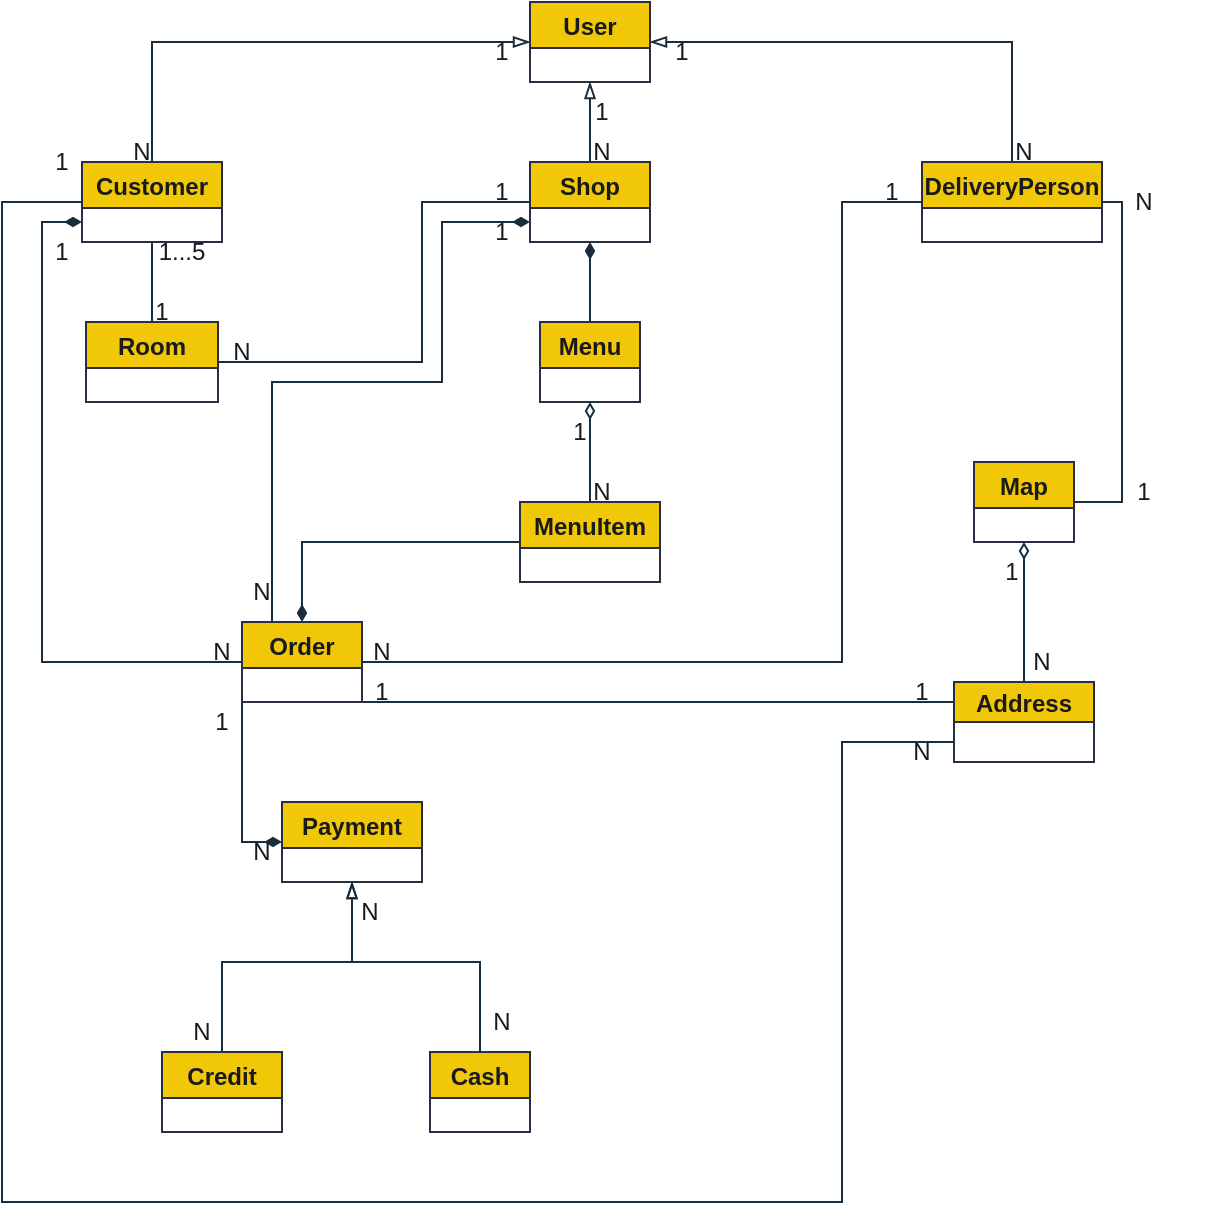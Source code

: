 <mxfile version="17.1.3" type="device"><diagram id="C5RBs43oDa-KdzZeNtuy" name="Page-1"><mxGraphModel dx="989" dy="551" grid="1" gridSize="10" guides="1" tooltips="1" connect="1" arrows="1" fold="1" page="1" pageScale="1" pageWidth="827" pageHeight="1169" background="#FFFFFF" math="0" shadow="0"><root><mxCell id="WIyWlLk6GJQsqaUBKTNV-0"/><mxCell id="WIyWlLk6GJQsqaUBKTNV-1" parent="WIyWlLk6GJQsqaUBKTNV-0"/><mxCell id="latmgmY7Nr6nbQ9gTKRY-16" style="edgeStyle=orthogonalEdgeStyle;orthogonalLoop=1;jettySize=auto;html=1;entryX=0.5;entryY=0;entryDx=0;entryDy=0;endArrow=none;endFill=0;startArrow=blockThin;startFill=0;rounded=0;labelBackgroundColor=#EEEEEE;strokeColor=#182E3E;fontColor=#1A1A1A;" edge="1" parent="WIyWlLk6GJQsqaUBKTNV-1" source="latmgmY7Nr6nbQ9gTKRY-2" target="latmgmY7Nr6nbQ9gTKRY-3"><mxGeometry relative="1" as="geometry"/></mxCell><mxCell id="latmgmY7Nr6nbQ9gTKRY-17" style="edgeStyle=orthogonalEdgeStyle;orthogonalLoop=1;jettySize=auto;html=1;entryX=0.5;entryY=0;entryDx=0;entryDy=0;endArrow=none;endFill=0;startArrow=blockThin;startFill=0;rounded=0;labelBackgroundColor=#EEEEEE;strokeColor=#182E3E;fontColor=#1A1A1A;" edge="1" parent="WIyWlLk6GJQsqaUBKTNV-1" source="latmgmY7Nr6nbQ9gTKRY-2" target="latmgmY7Nr6nbQ9gTKRY-4"><mxGeometry relative="1" as="geometry"/></mxCell><mxCell id="latmgmY7Nr6nbQ9gTKRY-18" style="edgeStyle=orthogonalEdgeStyle;orthogonalLoop=1;jettySize=auto;html=1;entryX=0.5;entryY=0;entryDx=0;entryDy=0;startArrow=blockThin;startFill=0;endArrow=none;endFill=0;rounded=0;labelBackgroundColor=#EEEEEE;strokeColor=#182E3E;fontColor=#1A1A1A;" edge="1" parent="WIyWlLk6GJQsqaUBKTNV-1" source="latmgmY7Nr6nbQ9gTKRY-2" target="latmgmY7Nr6nbQ9gTKRY-5"><mxGeometry relative="1" as="geometry"/></mxCell><mxCell id="latmgmY7Nr6nbQ9gTKRY-2" value="User" style="swimlane;rounded=0;fillColor=#F0C808;strokeColor=#2B2D42;fontColor=#1A1A1A;" vertex="1" parent="WIyWlLk6GJQsqaUBKTNV-1"><mxGeometry x="414" y="60" width="60" height="40" as="geometry"/></mxCell><mxCell id="latmgmY7Nr6nbQ9gTKRY-45" style="edgeStyle=orthogonalEdgeStyle;orthogonalLoop=1;jettySize=auto;html=1;exitX=0;exitY=0.5;exitDx=0;exitDy=0;entryX=0;entryY=0.75;entryDx=0;entryDy=0;startArrow=none;startFill=0;endArrow=none;endFill=0;elbow=vertical;rounded=0;labelBackgroundColor=#EEEEEE;strokeColor=#182E3E;fontColor=#1A1A1A;" edge="1" parent="WIyWlLk6GJQsqaUBKTNV-1" source="latmgmY7Nr6nbQ9gTKRY-3" target="latmgmY7Nr6nbQ9gTKRY-13"><mxGeometry relative="1" as="geometry"><Array as="points"><mxPoint x="150" y="160"/><mxPoint x="150" y="660"/><mxPoint x="570" y="660"/><mxPoint x="570" y="430"/></Array></mxGeometry></mxCell><mxCell id="latmgmY7Nr6nbQ9gTKRY-3" value="Customer" style="swimlane;startSize=23;rounded=0;fillColor=#F0C808;strokeColor=#2B2D42;fontColor=#1A1A1A;" vertex="1" parent="WIyWlLk6GJQsqaUBKTNV-1"><mxGeometry x="190" y="140" width="70" height="40" as="geometry"/></mxCell><mxCell id="latmgmY7Nr6nbQ9gTKRY-72" value="1" style="text;html=1;strokeColor=none;fillColor=none;align=center;verticalAlign=middle;whiteSpace=wrap;rounded=0;fontColor=#1A1A1A;" vertex="1" parent="latmgmY7Nr6nbQ9gTKRY-3"><mxGeometry x="-40" y="-10" width="60" height="20" as="geometry"/></mxCell><mxCell id="latmgmY7Nr6nbQ9gTKRY-37" style="edgeStyle=orthogonalEdgeStyle;orthogonalLoop=1;jettySize=auto;html=1;entryX=0.5;entryY=0;entryDx=0;entryDy=0;startArrow=diamondThin;startFill=1;endArrow=none;endFill=0;rounded=0;labelBackgroundColor=#EEEEEE;strokeColor=#182E3E;fontColor=#1A1A1A;" edge="1" parent="WIyWlLk6GJQsqaUBKTNV-1" source="latmgmY7Nr6nbQ9gTKRY-4" target="latmgmY7Nr6nbQ9gTKRY-14"><mxGeometry relative="1" as="geometry"/></mxCell><mxCell id="latmgmY7Nr6nbQ9gTKRY-41" style="edgeStyle=orthogonalEdgeStyle;orthogonalLoop=1;jettySize=auto;html=1;exitX=0;exitY=0.75;exitDx=0;exitDy=0;entryX=0.25;entryY=0;entryDx=0;entryDy=0;startArrow=diamondThin;startFill=1;endArrow=none;endFill=0;elbow=vertical;rounded=0;labelBackgroundColor=#EEEEEE;strokeColor=#182E3E;fontColor=#1A1A1A;" edge="1" parent="WIyWlLk6GJQsqaUBKTNV-1" source="latmgmY7Nr6nbQ9gTKRY-4" target="latmgmY7Nr6nbQ9gTKRY-7"><mxGeometry relative="1" as="geometry"><Array as="points"><mxPoint x="370" y="170"/><mxPoint x="370" y="250"/><mxPoint x="285" y="250"/></Array></mxGeometry></mxCell><mxCell id="latmgmY7Nr6nbQ9gTKRY-4" value="Shop" style="swimlane;rounded=0;fillColor=#F0C808;strokeColor=#2B2D42;fontColor=#1A1A1A;" vertex="1" parent="WIyWlLk6GJQsqaUBKTNV-1"><mxGeometry x="414" y="140" width="60" height="40" as="geometry"/></mxCell><mxCell id="latmgmY7Nr6nbQ9gTKRY-49" style="edgeStyle=orthogonalEdgeStyle;orthogonalLoop=1;jettySize=auto;html=1;entryX=1;entryY=0.5;entryDx=0;entryDy=0;startArrow=none;startFill=0;endArrow=none;endFill=0;elbow=vertical;rounded=0;labelBackgroundColor=#EEEEEE;strokeColor=#182E3E;fontColor=#1A1A1A;" edge="1" parent="WIyWlLk6GJQsqaUBKTNV-1" source="latmgmY7Nr6nbQ9gTKRY-5" target="latmgmY7Nr6nbQ9gTKRY-12"><mxGeometry relative="1" as="geometry"><Array as="points"><mxPoint x="710" y="160"/><mxPoint x="710" y="310"/></Array></mxGeometry></mxCell><mxCell id="latmgmY7Nr6nbQ9gTKRY-5" value="DeliveryPerson" style="swimlane;startSize=23;rounded=0;fillColor=#F0C808;strokeColor=#2B2D42;fontColor=#1A1A1A;" vertex="1" parent="WIyWlLk6GJQsqaUBKTNV-1"><mxGeometry x="610" y="140" width="90" height="40" as="geometry"/></mxCell><mxCell id="latmgmY7Nr6nbQ9gTKRY-35" style="edgeStyle=orthogonalEdgeStyle;orthogonalLoop=1;jettySize=auto;html=1;entryX=0.5;entryY=1;entryDx=0;entryDy=0;startArrow=none;startFill=0;endArrow=none;endFill=0;rounded=0;labelBackgroundColor=#EEEEEE;strokeColor=#182E3E;fontColor=#1A1A1A;" edge="1" parent="WIyWlLk6GJQsqaUBKTNV-1" source="latmgmY7Nr6nbQ9gTKRY-6" target="latmgmY7Nr6nbQ9gTKRY-3"><mxGeometry relative="1" as="geometry"/></mxCell><mxCell id="latmgmY7Nr6nbQ9gTKRY-39" style="edgeStyle=orthogonalEdgeStyle;orthogonalLoop=1;jettySize=auto;html=1;entryX=0;entryY=0.5;entryDx=0;entryDy=0;startArrow=none;startFill=0;endArrow=none;endFill=0;rounded=0;labelBackgroundColor=#EEEEEE;strokeColor=#182E3E;fontColor=#1A1A1A;" edge="1" parent="WIyWlLk6GJQsqaUBKTNV-1" source="latmgmY7Nr6nbQ9gTKRY-6" target="latmgmY7Nr6nbQ9gTKRY-4"><mxGeometry relative="1" as="geometry"><Array as="points"><mxPoint x="360" y="240"/><mxPoint x="360" y="160"/></Array></mxGeometry></mxCell><mxCell id="latmgmY7Nr6nbQ9gTKRY-6" value="Room" style="swimlane;rounded=0;fillColor=#F0C808;strokeColor=#2B2D42;fontColor=#1A1A1A;" vertex="1" parent="WIyWlLk6GJQsqaUBKTNV-1"><mxGeometry x="192" y="220" width="66" height="40" as="geometry"/></mxCell><mxCell id="latmgmY7Nr6nbQ9gTKRY-31" style="edgeStyle=orthogonalEdgeStyle;orthogonalLoop=1;jettySize=auto;html=1;entryX=0;entryY=0.5;entryDx=0;entryDy=0;startArrow=none;startFill=0;endArrow=diamondThin;endFill=1;rounded=0;labelBackgroundColor=#EEEEEE;strokeColor=#182E3E;fontColor=#1A1A1A;" edge="1" parent="WIyWlLk6GJQsqaUBKTNV-1" source="latmgmY7Nr6nbQ9gTKRY-7" target="latmgmY7Nr6nbQ9gTKRY-8"><mxGeometry relative="1" as="geometry"><Array as="points"><mxPoint x="270" y="480"/></Array></mxGeometry></mxCell><mxCell id="latmgmY7Nr6nbQ9gTKRY-42" style="edgeStyle=orthogonalEdgeStyle;orthogonalLoop=1;jettySize=auto;html=1;entryX=0;entryY=0.75;entryDx=0;entryDy=0;startArrow=none;startFill=0;endArrow=diamondThin;endFill=1;rounded=0;labelBackgroundColor=#EEEEEE;strokeColor=#182E3E;fontColor=#1A1A1A;" edge="1" parent="WIyWlLk6GJQsqaUBKTNV-1" source="latmgmY7Nr6nbQ9gTKRY-7" target="latmgmY7Nr6nbQ9gTKRY-3"><mxGeometry relative="1" as="geometry"/></mxCell><mxCell id="latmgmY7Nr6nbQ9gTKRY-43" style="edgeStyle=orthogonalEdgeStyle;orthogonalLoop=1;jettySize=auto;html=1;entryX=0;entryY=0.5;entryDx=0;entryDy=0;startArrow=none;startFill=0;endArrow=none;endFill=0;elbow=vertical;rounded=0;labelBackgroundColor=#EEEEEE;strokeColor=#182E3E;fontColor=#1A1A1A;" edge="1" parent="WIyWlLk6GJQsqaUBKTNV-1" source="latmgmY7Nr6nbQ9gTKRY-7" target="latmgmY7Nr6nbQ9gTKRY-5"><mxGeometry relative="1" as="geometry"><Array as="points"><mxPoint x="570" y="390"/><mxPoint x="570" y="160"/></Array></mxGeometry></mxCell><mxCell id="latmgmY7Nr6nbQ9gTKRY-47" style="edgeStyle=orthogonalEdgeStyle;orthogonalLoop=1;jettySize=auto;html=1;entryX=0;entryY=0.25;entryDx=0;entryDy=0;startArrow=none;startFill=0;endArrow=none;endFill=0;elbow=vertical;rounded=0;labelBackgroundColor=#EEEEEE;strokeColor=#182E3E;fontColor=#1A1A1A;" edge="1" parent="WIyWlLk6GJQsqaUBKTNV-1" target="latmgmY7Nr6nbQ9gTKRY-13"><mxGeometry relative="1" as="geometry"><mxPoint x="330" y="400" as="sourcePoint"/><Array as="points"><mxPoint x="480" y="410"/><mxPoint x="480" y="410"/></Array></mxGeometry></mxCell><mxCell id="latmgmY7Nr6nbQ9gTKRY-7" value="Order" style="swimlane;rounded=0;fillColor=#F0C808;strokeColor=#2B2D42;fontColor=#1A1A1A;" vertex="1" parent="WIyWlLk6GJQsqaUBKTNV-1"><mxGeometry x="270" y="370" width="60" height="40" as="geometry"/></mxCell><mxCell id="latmgmY7Nr6nbQ9gTKRY-8" value="Payment" style="swimlane;startSize=23;rounded=0;fillColor=#F0C808;strokeColor=#2B2D42;fontColor=#1A1A1A;" vertex="1" parent="WIyWlLk6GJQsqaUBKTNV-1"><mxGeometry x="290" y="460" width="70" height="40" as="geometry"/></mxCell><mxCell id="latmgmY7Nr6nbQ9gTKRY-34" style="edgeStyle=orthogonalEdgeStyle;orthogonalLoop=1;jettySize=auto;html=1;entryX=0.5;entryY=1;entryDx=0;entryDy=0;startArrow=none;startFill=0;endArrow=blockThin;endFill=0;rounded=0;labelBackgroundColor=#EEEEEE;strokeColor=#182E3E;fontColor=#1A1A1A;" edge="1" parent="WIyWlLk6GJQsqaUBKTNV-1" source="latmgmY7Nr6nbQ9gTKRY-9" target="latmgmY7Nr6nbQ9gTKRY-8"><mxGeometry relative="1" as="geometry"><Array as="points"><mxPoint x="389" y="540"/><mxPoint x="325" y="540"/></Array></mxGeometry></mxCell><mxCell id="latmgmY7Nr6nbQ9gTKRY-9" value="Cash" style="swimlane;rounded=0;fillColor=#F0C808;strokeColor=#2B2D42;fontColor=#1A1A1A;" vertex="1" parent="WIyWlLk6GJQsqaUBKTNV-1"><mxGeometry x="364" y="585" width="50" height="40" as="geometry"/></mxCell><mxCell id="latmgmY7Nr6nbQ9gTKRY-33" style="edgeStyle=orthogonalEdgeStyle;orthogonalLoop=1;jettySize=auto;html=1;entryX=0.5;entryY=1;entryDx=0;entryDy=0;startArrow=none;startFill=0;endArrow=blockThin;endFill=0;rounded=0;labelBackgroundColor=#EEEEEE;strokeColor=#182E3E;fontColor=#1A1A1A;" edge="1" parent="WIyWlLk6GJQsqaUBKTNV-1" source="latmgmY7Nr6nbQ9gTKRY-10" target="latmgmY7Nr6nbQ9gTKRY-8"><mxGeometry relative="1" as="geometry"><Array as="points"><mxPoint x="260" y="540"/><mxPoint x="325" y="540"/></Array></mxGeometry></mxCell><mxCell id="latmgmY7Nr6nbQ9gTKRY-10" value="Credit" style="swimlane;rounded=0;fillColor=#F0C808;strokeColor=#2B2D42;fontColor=#1A1A1A;" vertex="1" parent="WIyWlLk6GJQsqaUBKTNV-1"><mxGeometry x="230" y="585" width="60" height="40" as="geometry"/></mxCell><mxCell id="latmgmY7Nr6nbQ9gTKRY-44" style="edgeStyle=orthogonalEdgeStyle;orthogonalLoop=1;jettySize=auto;html=1;entryX=0.5;entryY=0;entryDx=0;entryDy=0;startArrow=diamondThin;startFill=0;endArrow=none;endFill=0;elbow=vertical;rounded=0;labelBackgroundColor=#EEEEEE;strokeColor=#182E3E;fontColor=#1A1A1A;" edge="1" parent="WIyWlLk6GJQsqaUBKTNV-1" source="latmgmY7Nr6nbQ9gTKRY-12" target="latmgmY7Nr6nbQ9gTKRY-13"><mxGeometry relative="1" as="geometry"/></mxCell><mxCell id="latmgmY7Nr6nbQ9gTKRY-12" value="Map" style="swimlane;rounded=0;fillColor=#F0C808;strokeColor=#2B2D42;fontColor=#1A1A1A;" vertex="1" parent="WIyWlLk6GJQsqaUBKTNV-1"><mxGeometry x="636" y="290" width="50" height="40" as="geometry"/></mxCell><mxCell id="latmgmY7Nr6nbQ9gTKRY-13" value="Address" style="swimlane;rounded=0;startSize=20;fillColor=#F0C808;strokeColor=#2B2D42;fontColor=#1A1A1A;" vertex="1" parent="WIyWlLk6GJQsqaUBKTNV-1"><mxGeometry x="626" y="400" width="70" height="40" as="geometry"/></mxCell><mxCell id="latmgmY7Nr6nbQ9gTKRY-38" style="edgeStyle=orthogonalEdgeStyle;orthogonalLoop=1;jettySize=auto;html=1;entryX=0.5;entryY=0;entryDx=0;entryDy=0;startArrow=diamondThin;startFill=0;endArrow=none;endFill=0;rounded=0;labelBackgroundColor=#EEEEEE;strokeColor=#182E3E;fontColor=#1A1A1A;" edge="1" parent="WIyWlLk6GJQsqaUBKTNV-1" source="latmgmY7Nr6nbQ9gTKRY-14" target="latmgmY7Nr6nbQ9gTKRY-15"><mxGeometry relative="1" as="geometry"/></mxCell><mxCell id="latmgmY7Nr6nbQ9gTKRY-14" value="Menu" style="swimlane;rounded=0;fillColor=#F0C808;strokeColor=#2B2D42;fontColor=#1A1A1A;" vertex="1" parent="WIyWlLk6GJQsqaUBKTNV-1"><mxGeometry x="419" y="220" width="50" height="40" as="geometry"/></mxCell><mxCell id="latmgmY7Nr6nbQ9gTKRY-40" style="edgeStyle=orthogonalEdgeStyle;orthogonalLoop=1;jettySize=auto;html=1;entryX=0.5;entryY=0;entryDx=0;entryDy=0;startArrow=none;startFill=0;endArrow=diamondThin;endFill=1;rounded=0;labelBackgroundColor=#EEEEEE;strokeColor=#182E3E;fontColor=#1A1A1A;" edge="1" parent="WIyWlLk6GJQsqaUBKTNV-1" source="latmgmY7Nr6nbQ9gTKRY-15" target="latmgmY7Nr6nbQ9gTKRY-7"><mxGeometry relative="1" as="geometry"/></mxCell><mxCell id="latmgmY7Nr6nbQ9gTKRY-15" value="MenuItem" style="swimlane;rounded=0;fillColor=#F0C808;strokeColor=#2B2D42;fontColor=#1A1A1A;" vertex="1" parent="WIyWlLk6GJQsqaUBKTNV-1"><mxGeometry x="409" y="310" width="70" height="40" as="geometry"/></mxCell><mxCell id="latmgmY7Nr6nbQ9gTKRY-19" value="N" style="text;html=1;strokeColor=none;fillColor=none;align=center;verticalAlign=middle;whiteSpace=wrap;rounded=0;fontColor=#1A1A1A;" vertex="1" parent="WIyWlLk6GJQsqaUBKTNV-1"><mxGeometry x="190" y="120" width="60" height="30" as="geometry"/></mxCell><mxCell id="latmgmY7Nr6nbQ9gTKRY-22" value="N" style="text;html=1;strokeColor=none;fillColor=none;align=center;verticalAlign=middle;whiteSpace=wrap;rounded=0;fontColor=#1A1A1A;" vertex="1" parent="WIyWlLk6GJQsqaUBKTNV-1"><mxGeometry x="420" y="120" width="60" height="30" as="geometry"/></mxCell><mxCell id="latmgmY7Nr6nbQ9gTKRY-23" value="N" style="text;html=1;strokeColor=none;fillColor=none;align=center;verticalAlign=middle;whiteSpace=wrap;rounded=0;fontColor=#1A1A1A;" vertex="1" parent="WIyWlLk6GJQsqaUBKTNV-1"><mxGeometry x="631" y="120" width="60" height="30" as="geometry"/></mxCell><mxCell id="latmgmY7Nr6nbQ9gTKRY-24" value="1" style="text;html=1;strokeColor=none;fillColor=none;align=center;verticalAlign=middle;whiteSpace=wrap;rounded=0;fontColor=#1A1A1A;" vertex="1" parent="WIyWlLk6GJQsqaUBKTNV-1"><mxGeometry x="370" y="70" width="60" height="30" as="geometry"/></mxCell><mxCell id="latmgmY7Nr6nbQ9gTKRY-25" value="1" style="text;html=1;strokeColor=none;fillColor=none;align=center;verticalAlign=middle;whiteSpace=wrap;rounded=0;fontColor=#1A1A1A;" vertex="1" parent="WIyWlLk6GJQsqaUBKTNV-1"><mxGeometry x="420" y="100" width="60" height="30" as="geometry"/></mxCell><mxCell id="latmgmY7Nr6nbQ9gTKRY-27" value="1" style="text;html=1;strokeColor=none;fillColor=none;align=center;verticalAlign=middle;whiteSpace=wrap;rounded=0;fontColor=#1A1A1A;" vertex="1" parent="WIyWlLk6GJQsqaUBKTNV-1"><mxGeometry x="460" y="70" width="60" height="30" as="geometry"/></mxCell><mxCell id="latmgmY7Nr6nbQ9gTKRY-50" value="N" style="text;html=1;strokeColor=none;fillColor=none;align=center;verticalAlign=middle;whiteSpace=wrap;rounded=0;fontColor=#1A1A1A;" vertex="1" parent="WIyWlLk6GJQsqaUBKTNV-1"><mxGeometry x="230" y="370" width="60" height="30" as="geometry"/></mxCell><mxCell id="latmgmY7Nr6nbQ9gTKRY-51" value="1" style="text;html=1;strokeColor=none;fillColor=none;align=center;verticalAlign=middle;whiteSpace=wrap;rounded=0;fontColor=#1A1A1A;" vertex="1" parent="WIyWlLk6GJQsqaUBKTNV-1"><mxGeometry x="150" y="170" width="60" height="30" as="geometry"/></mxCell><mxCell id="latmgmY7Nr6nbQ9gTKRY-52" value="1...5" style="text;html=1;strokeColor=none;fillColor=none;align=center;verticalAlign=middle;whiteSpace=wrap;rounded=0;fontColor=#1A1A1A;" vertex="1" parent="WIyWlLk6GJQsqaUBKTNV-1"><mxGeometry x="210" y="170" width="60" height="30" as="geometry"/></mxCell><mxCell id="latmgmY7Nr6nbQ9gTKRY-53" value="1" style="text;html=1;strokeColor=none;fillColor=none;align=center;verticalAlign=middle;whiteSpace=wrap;rounded=0;fontColor=#1A1A1A;" vertex="1" parent="WIyWlLk6GJQsqaUBKTNV-1"><mxGeometry x="200" y="200" width="60" height="30" as="geometry"/></mxCell><mxCell id="latmgmY7Nr6nbQ9gTKRY-54" value="N" style="text;html=1;strokeColor=none;fillColor=none;align=center;verticalAlign=middle;whiteSpace=wrap;rounded=0;fontColor=#1A1A1A;" vertex="1" parent="WIyWlLk6GJQsqaUBKTNV-1"><mxGeometry x="240" y="220" width="60" height="30" as="geometry"/></mxCell><mxCell id="latmgmY7Nr6nbQ9gTKRY-55" value="1" style="text;html=1;strokeColor=none;fillColor=none;align=center;verticalAlign=middle;whiteSpace=wrap;rounded=0;fontColor=#1A1A1A;" vertex="1" parent="WIyWlLk6GJQsqaUBKTNV-1"><mxGeometry x="370" y="140" width="60" height="30" as="geometry"/></mxCell><mxCell id="latmgmY7Nr6nbQ9gTKRY-56" value="1" style="text;html=1;strokeColor=none;fillColor=none;align=center;verticalAlign=middle;whiteSpace=wrap;rounded=0;fontColor=#1A1A1A;" vertex="1" parent="WIyWlLk6GJQsqaUBKTNV-1"><mxGeometry x="370" y="160" width="60" height="30" as="geometry"/></mxCell><mxCell id="latmgmY7Nr6nbQ9gTKRY-57" value="N" style="text;html=1;strokeColor=none;fillColor=none;align=center;verticalAlign=middle;whiteSpace=wrap;rounded=0;fontColor=#1A1A1A;" vertex="1" parent="WIyWlLk6GJQsqaUBKTNV-1"><mxGeometry x="250" y="340" width="60" height="30" as="geometry"/></mxCell><mxCell id="latmgmY7Nr6nbQ9gTKRY-58" value="1" style="text;html=1;strokeColor=none;fillColor=none;align=center;verticalAlign=middle;whiteSpace=wrap;rounded=0;fontColor=#1A1A1A;" vertex="1" parent="WIyWlLk6GJQsqaUBKTNV-1"><mxGeometry x="230" y="405" width="60" height="30" as="geometry"/></mxCell><mxCell id="latmgmY7Nr6nbQ9gTKRY-59" value="N" style="text;html=1;strokeColor=none;fillColor=none;align=center;verticalAlign=middle;whiteSpace=wrap;rounded=0;fontColor=#1A1A1A;" vertex="1" parent="WIyWlLk6GJQsqaUBKTNV-1"><mxGeometry x="250" y="470" width="60" height="30" as="geometry"/></mxCell><mxCell id="latmgmY7Nr6nbQ9gTKRY-60" value="N" style="text;html=1;strokeColor=none;fillColor=none;align=center;verticalAlign=middle;whiteSpace=wrap;rounded=0;fontColor=#1A1A1A;" vertex="1" parent="WIyWlLk6GJQsqaUBKTNV-1"><mxGeometry x="370" y="555" width="60" height="30" as="geometry"/></mxCell><mxCell id="latmgmY7Nr6nbQ9gTKRY-61" value="N" style="text;html=1;strokeColor=none;fillColor=none;align=center;verticalAlign=middle;whiteSpace=wrap;rounded=0;fontColor=#1A1A1A;" vertex="1" parent="WIyWlLk6GJQsqaUBKTNV-1"><mxGeometry x="304" y="500" width="60" height="30" as="geometry"/></mxCell><mxCell id="latmgmY7Nr6nbQ9gTKRY-62" value="N" style="text;html=1;strokeColor=none;fillColor=none;align=center;verticalAlign=middle;whiteSpace=wrap;rounded=0;fontColor=#1A1A1A;" vertex="1" parent="WIyWlLk6GJQsqaUBKTNV-1"><mxGeometry x="220" y="560" width="60" height="30" as="geometry"/></mxCell><mxCell id="latmgmY7Nr6nbQ9gTKRY-63" value="N" style="text;html=1;strokeColor=none;fillColor=none;align=center;verticalAlign=middle;whiteSpace=wrap;rounded=0;fontColor=#1A1A1A;" vertex="1" parent="WIyWlLk6GJQsqaUBKTNV-1"><mxGeometry x="420" y="290" width="60" height="30" as="geometry"/></mxCell><mxCell id="latmgmY7Nr6nbQ9gTKRY-64" value="1" style="text;html=1;strokeColor=none;fillColor=none;align=center;verticalAlign=middle;whiteSpace=wrap;rounded=0;fontColor=#1A1A1A;" vertex="1" parent="WIyWlLk6GJQsqaUBKTNV-1"><mxGeometry x="409" y="260" width="60" height="30" as="geometry"/></mxCell><mxCell id="latmgmY7Nr6nbQ9gTKRY-65" value="N" style="text;html=1;strokeColor=none;fillColor=none;align=center;verticalAlign=middle;whiteSpace=wrap;rounded=0;fontColor=#1A1A1A;" vertex="1" parent="WIyWlLk6GJQsqaUBKTNV-1"><mxGeometry x="640" y="375" width="60" height="30" as="geometry"/></mxCell><mxCell id="latmgmY7Nr6nbQ9gTKRY-66" value="1" style="text;html=1;strokeColor=none;fillColor=none;align=center;verticalAlign=middle;whiteSpace=wrap;rounded=0;fontColor=#1A1A1A;" vertex="1" parent="WIyWlLk6GJQsqaUBKTNV-1"><mxGeometry x="625" y="330" width="60" height="30" as="geometry"/></mxCell><mxCell id="latmgmY7Nr6nbQ9gTKRY-68" value="1" style="text;html=1;strokeColor=none;fillColor=none;align=center;verticalAlign=middle;whiteSpace=wrap;rounded=0;fontColor=#1A1A1A;" vertex="1" parent="WIyWlLk6GJQsqaUBKTNV-1"><mxGeometry x="691" y="290" width="60" height="30" as="geometry"/></mxCell><mxCell id="latmgmY7Nr6nbQ9gTKRY-69" value="N" style="text;html=1;strokeColor=none;fillColor=none;align=center;verticalAlign=middle;whiteSpace=wrap;rounded=0;fontColor=#1A1A1A;" vertex="1" parent="WIyWlLk6GJQsqaUBKTNV-1"><mxGeometry x="691" y="145" width="60" height="30" as="geometry"/></mxCell><mxCell id="latmgmY7Nr6nbQ9gTKRY-70" value="N" style="text;html=1;strokeColor=none;fillColor=none;align=center;verticalAlign=middle;whiteSpace=wrap;rounded=0;fontColor=#1A1A1A;" vertex="1" parent="WIyWlLk6GJQsqaUBKTNV-1"><mxGeometry x="310" y="370" width="60" height="30" as="geometry"/></mxCell><mxCell id="latmgmY7Nr6nbQ9gTKRY-71" value="1" style="text;html=1;strokeColor=none;fillColor=none;align=center;verticalAlign=middle;whiteSpace=wrap;rounded=0;fontColor=#1A1A1A;" vertex="1" parent="WIyWlLk6GJQsqaUBKTNV-1"><mxGeometry x="565" y="140" width="60" height="30" as="geometry"/></mxCell><mxCell id="latmgmY7Nr6nbQ9gTKRY-73" value="N" style="text;html=1;strokeColor=none;fillColor=none;align=center;verticalAlign=middle;whiteSpace=wrap;rounded=0;fontColor=#1A1A1A;" vertex="1" parent="WIyWlLk6GJQsqaUBKTNV-1"><mxGeometry x="580" y="420" width="60" height="30" as="geometry"/></mxCell><mxCell id="latmgmY7Nr6nbQ9gTKRY-74" value="1" style="text;html=1;strokeColor=none;fillColor=none;align=center;verticalAlign=middle;whiteSpace=wrap;rounded=0;fontColor=#1A1A1A;" vertex="1" parent="WIyWlLk6GJQsqaUBKTNV-1"><mxGeometry x="310" y="390" width="60" height="30" as="geometry"/></mxCell><mxCell id="latmgmY7Nr6nbQ9gTKRY-75" value="1" style="text;html=1;strokeColor=none;fillColor=none;align=center;verticalAlign=middle;whiteSpace=wrap;rounded=0;fontColor=#1A1A1A;" vertex="1" parent="WIyWlLk6GJQsqaUBKTNV-1"><mxGeometry x="580" y="390" width="60" height="30" as="geometry"/></mxCell></root></mxGraphModel></diagram></mxfile>
